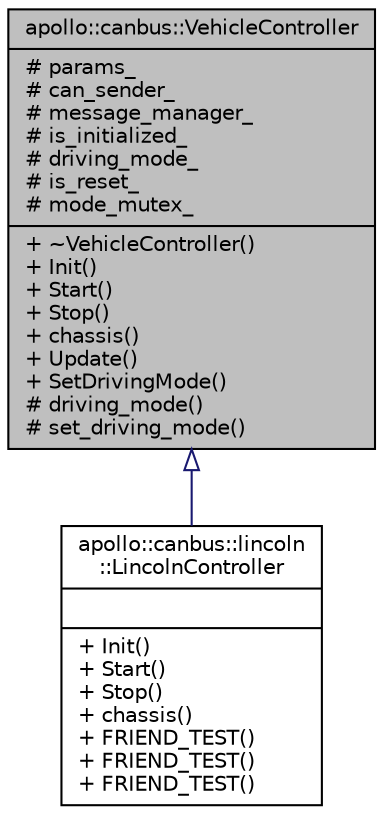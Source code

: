digraph "apollo::canbus::VehicleController"
{
  edge [fontname="Helvetica",fontsize="10",labelfontname="Helvetica",labelfontsize="10"];
  node [fontname="Helvetica",fontsize="10",shape=record];
  Node0 [label="{apollo::canbus::VehicleController\n|# params_\l# can_sender_\l# message_manager_\l# is_initialized_\l# driving_mode_\l# is_reset_\l# mode_mutex_\l|+ ~VehicleController()\l+ Init()\l+ Start()\l+ Stop()\l+ chassis()\l+ Update()\l+ SetDrivingMode()\l# driving_mode()\l# set_driving_mode()\l}",height=0.2,width=0.4,color="black", fillcolor="grey75", style="filled", fontcolor="black"];
  Node0 -> Node1 [dir="back",color="midnightblue",fontsize="10",style="solid",arrowtail="onormal",fontname="Helvetica"];
  Node1 [label="{apollo::canbus::lincoln\l::LincolnController\n||+ Init()\l+ Start()\l+ Stop()\l+ chassis()\l+ FRIEND_TEST()\l+ FRIEND_TEST()\l+ FRIEND_TEST()\l}",height=0.2,width=0.4,color="black", fillcolor="white", style="filled",URL="$classapollo_1_1canbus_1_1lincoln_1_1LincolnController.html",tooltip="this class implements the vehicle controller for lincoln vehicle. "];
}
